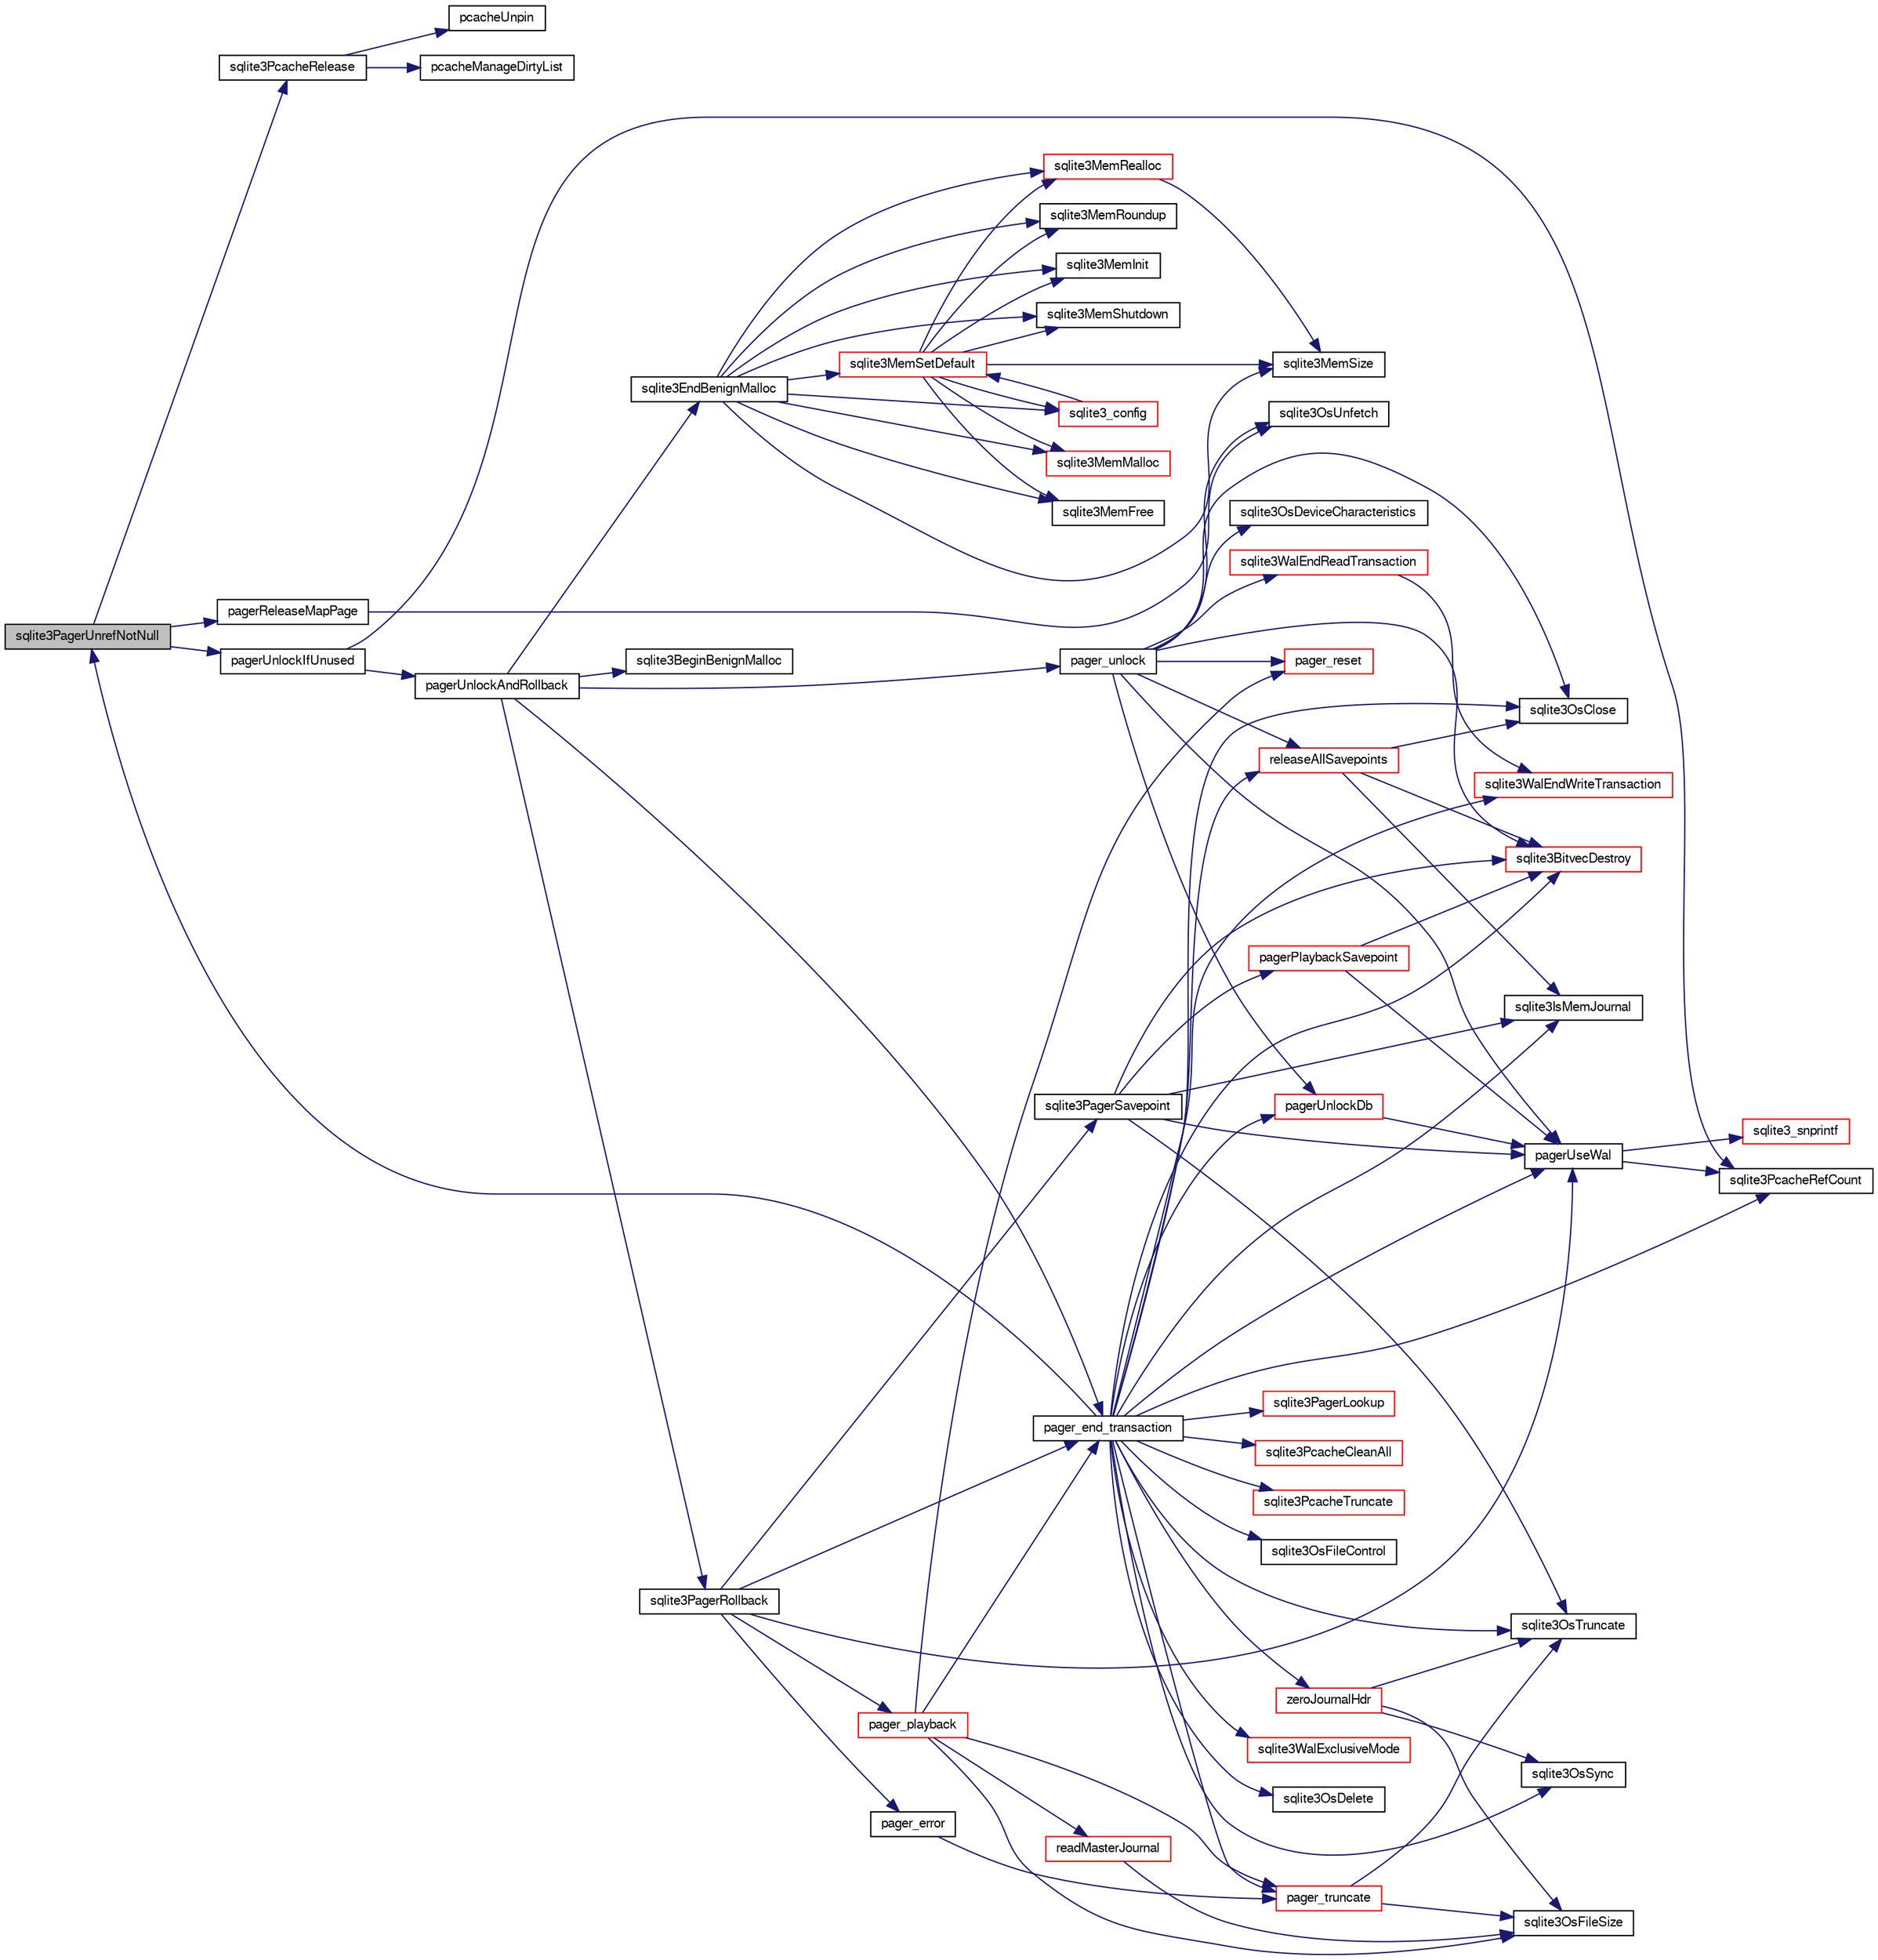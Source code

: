 digraph "sqlite3PagerUnrefNotNull"
{
  edge [fontname="FreeSans",fontsize="10",labelfontname="FreeSans",labelfontsize="10"];
  node [fontname="FreeSans",fontsize="10",shape=record];
  rankdir="LR";
  Node642111 [label="sqlite3PagerUnrefNotNull",height=0.2,width=0.4,color="black", fillcolor="grey75", style="filled", fontcolor="black"];
  Node642111 -> Node642112 [color="midnightblue",fontsize="10",style="solid",fontname="FreeSans"];
  Node642112 [label="pagerReleaseMapPage",height=0.2,width=0.4,color="black", fillcolor="white", style="filled",URL="$sqlite3_8c.html#aefa288f9febba49488ab634f8b0d5f6d"];
  Node642112 -> Node642113 [color="midnightblue",fontsize="10",style="solid",fontname="FreeSans"];
  Node642113 [label="sqlite3OsUnfetch",height=0.2,width=0.4,color="black", fillcolor="white", style="filled",URL="$sqlite3_8c.html#abc0da72cb8b8989cf8708b572fe5fef4"];
  Node642111 -> Node642114 [color="midnightblue",fontsize="10",style="solid",fontname="FreeSans"];
  Node642114 [label="sqlite3PcacheRelease",height=0.2,width=0.4,color="black", fillcolor="white", style="filled",URL="$sqlite3_8c.html#ad07fc7a8130ad1e77861f345084b1b83"];
  Node642114 -> Node642115 [color="midnightblue",fontsize="10",style="solid",fontname="FreeSans"];
  Node642115 [label="pcacheUnpin",height=0.2,width=0.4,color="black", fillcolor="white", style="filled",URL="$sqlite3_8c.html#a76530dde0f26366c0614d713daf9859c"];
  Node642114 -> Node642116 [color="midnightblue",fontsize="10",style="solid",fontname="FreeSans"];
  Node642116 [label="pcacheManageDirtyList",height=0.2,width=0.4,color="black", fillcolor="white", style="filled",URL="$sqlite3_8c.html#aae9bc2ddff700c30e5f9c80d531d6acc"];
  Node642111 -> Node642117 [color="midnightblue",fontsize="10",style="solid",fontname="FreeSans"];
  Node642117 [label="pagerUnlockIfUnused",height=0.2,width=0.4,color="black", fillcolor="white", style="filled",URL="$sqlite3_8c.html#abf547f4276efb6f10262f7fde1e4d065"];
  Node642117 -> Node642118 [color="midnightblue",fontsize="10",style="solid",fontname="FreeSans"];
  Node642118 [label="sqlite3PcacheRefCount",height=0.2,width=0.4,color="black", fillcolor="white", style="filled",URL="$sqlite3_8c.html#adee2536d23ec9628e0883ccab03b3429"];
  Node642117 -> Node642119 [color="midnightblue",fontsize="10",style="solid",fontname="FreeSans"];
  Node642119 [label="pagerUnlockAndRollback",height=0.2,width=0.4,color="black", fillcolor="white", style="filled",URL="$sqlite3_8c.html#a02d96b7bf62c3b13ba905d168914518c"];
  Node642119 -> Node642120 [color="midnightblue",fontsize="10",style="solid",fontname="FreeSans"];
  Node642120 [label="sqlite3BeginBenignMalloc",height=0.2,width=0.4,color="black", fillcolor="white", style="filled",URL="$sqlite3_8c.html#a3344c0e2b1b6df701a1cb326602fac14"];
  Node642119 -> Node642121 [color="midnightblue",fontsize="10",style="solid",fontname="FreeSans"];
  Node642121 [label="sqlite3PagerRollback",height=0.2,width=0.4,color="black", fillcolor="white", style="filled",URL="$sqlite3_8c.html#afdd2ecbb97b7a716892ff6bd10c7dfd0"];
  Node642121 -> Node642122 [color="midnightblue",fontsize="10",style="solid",fontname="FreeSans"];
  Node642122 [label="pagerUseWal",height=0.2,width=0.4,color="black", fillcolor="white", style="filled",URL="$sqlite3_8c.html#a31def80bfe1de9284d635ba190a5eb68"];
  Node642122 -> Node642118 [color="midnightblue",fontsize="10",style="solid",fontname="FreeSans"];
  Node642122 -> Node642123 [color="midnightblue",fontsize="10",style="solid",fontname="FreeSans"];
  Node642123 [label="sqlite3_snprintf",height=0.2,width=0.4,color="red", fillcolor="white", style="filled",URL="$sqlite3_8c.html#aa2695a752e971577f5784122f2013c40"];
  Node642121 -> Node642404 [color="midnightblue",fontsize="10",style="solid",fontname="FreeSans"];
  Node642404 [label="sqlite3PagerSavepoint",height=0.2,width=0.4,color="black", fillcolor="white", style="filled",URL="$sqlite3_8c.html#a8b5f1920b6a8b564a47e243868f2c8d4"];
  Node642404 -> Node642405 [color="midnightblue",fontsize="10",style="solid",fontname="FreeSans"];
  Node642405 [label="sqlite3BitvecDestroy",height=0.2,width=0.4,color="red", fillcolor="white", style="filled",URL="$sqlite3_8c.html#ab732400d8022b48df1b7b3ee41be045d"];
  Node642404 -> Node642406 [color="midnightblue",fontsize="10",style="solid",fontname="FreeSans"];
  Node642406 [label="sqlite3IsMemJournal",height=0.2,width=0.4,color="black", fillcolor="white", style="filled",URL="$sqlite3_8c.html#a237bb8682b84ed24be164d4c57465182"];
  Node642404 -> Node642407 [color="midnightblue",fontsize="10",style="solid",fontname="FreeSans"];
  Node642407 [label="sqlite3OsTruncate",height=0.2,width=0.4,color="black", fillcolor="white", style="filled",URL="$sqlite3_8c.html#ab14e17fc93b09d52b42c433c47eb3b68"];
  Node642404 -> Node642122 [color="midnightblue",fontsize="10",style="solid",fontname="FreeSans"];
  Node642404 -> Node642408 [color="midnightblue",fontsize="10",style="solid",fontname="FreeSans"];
  Node642408 [label="pagerPlaybackSavepoint",height=0.2,width=0.4,color="red", fillcolor="white", style="filled",URL="$sqlite3_8c.html#aedf76c3b6661c4244cc3e2c5464fd12e"];
  Node642408 -> Node642122 [color="midnightblue",fontsize="10",style="solid",fontname="FreeSans"];
  Node642408 -> Node642405 [color="midnightblue",fontsize="10",style="solid",fontname="FreeSans"];
  Node642121 -> Node642500 [color="midnightblue",fontsize="10",style="solid",fontname="FreeSans"];
  Node642500 [label="pager_end_transaction",height=0.2,width=0.4,color="black", fillcolor="white", style="filled",URL="$sqlite3_8c.html#a0814e2cfab386b1e3ba74528870339fe"];
  Node642500 -> Node642501 [color="midnightblue",fontsize="10",style="solid",fontname="FreeSans"];
  Node642501 [label="releaseAllSavepoints",height=0.2,width=0.4,color="red", fillcolor="white", style="filled",URL="$sqlite3_8c.html#ac0ec06e81b223a42295bd1a0182b1609"];
  Node642501 -> Node642405 [color="midnightblue",fontsize="10",style="solid",fontname="FreeSans"];
  Node642501 -> Node642406 [color="midnightblue",fontsize="10",style="solid",fontname="FreeSans"];
  Node642501 -> Node642502 [color="midnightblue",fontsize="10",style="solid",fontname="FreeSans"];
  Node642502 [label="sqlite3OsClose",height=0.2,width=0.4,color="black", fillcolor="white", style="filled",URL="$sqlite3_8c.html#aa5f0aeb27273a57c0523deaf48997533"];
  Node642500 -> Node642122 [color="midnightblue",fontsize="10",style="solid",fontname="FreeSans"];
  Node642500 -> Node642406 [color="midnightblue",fontsize="10",style="solid",fontname="FreeSans"];
  Node642500 -> Node642502 [color="midnightblue",fontsize="10",style="solid",fontname="FreeSans"];
  Node642500 -> Node642407 [color="midnightblue",fontsize="10",style="solid",fontname="FreeSans"];
  Node642500 -> Node642503 [color="midnightblue",fontsize="10",style="solid",fontname="FreeSans"];
  Node642503 [label="sqlite3OsSync",height=0.2,width=0.4,color="black", fillcolor="white", style="filled",URL="$sqlite3_8c.html#a3f01629ca3b49854944cecdd14dc3358"];
  Node642500 -> Node642504 [color="midnightblue",fontsize="10",style="solid",fontname="FreeSans"];
  Node642504 [label="zeroJournalHdr",height=0.2,width=0.4,color="red", fillcolor="white", style="filled",URL="$sqlite3_8c.html#a6e1592949a5e668f43f0ff5f5d08fe10"];
  Node642504 -> Node642407 [color="midnightblue",fontsize="10",style="solid",fontname="FreeSans"];
  Node642504 -> Node642503 [color="midnightblue",fontsize="10",style="solid",fontname="FreeSans"];
  Node642504 -> Node642458 [color="midnightblue",fontsize="10",style="solid",fontname="FreeSans"];
  Node642458 [label="sqlite3OsFileSize",height=0.2,width=0.4,color="black", fillcolor="white", style="filled",URL="$sqlite3_8c.html#a395914ef2826de6ed70e92b5d02887de"];
  Node642500 -> Node642505 [color="midnightblue",fontsize="10",style="solid",fontname="FreeSans"];
  Node642505 [label="sqlite3OsDelete",height=0.2,width=0.4,color="black", fillcolor="white", style="filled",URL="$sqlite3_8c.html#a576c2e542e46ddee19d10e75337039c0"];
  Node642500 -> Node642118 [color="midnightblue",fontsize="10",style="solid",fontname="FreeSans"];
  Node642500 -> Node642423 [color="midnightblue",fontsize="10",style="solid",fontname="FreeSans"];
  Node642423 [label="sqlite3PagerLookup",height=0.2,width=0.4,color="red", fillcolor="white", style="filled",URL="$sqlite3_8c.html#a1252ec03814f64eed236cfb21094cafd"];
  Node642500 -> Node642111 [color="midnightblue",fontsize="10",style="solid",fontname="FreeSans"];
  Node642500 -> Node642405 [color="midnightblue",fontsize="10",style="solid",fontname="FreeSans"];
  Node642500 -> Node642506 [color="midnightblue",fontsize="10",style="solid",fontname="FreeSans"];
  Node642506 [label="sqlite3PcacheCleanAll",height=0.2,width=0.4,color="red", fillcolor="white", style="filled",URL="$sqlite3_8c.html#a65aa4d4f73373a161a96fafe219b86a7"];
  Node642500 -> Node642462 [color="midnightblue",fontsize="10",style="solid",fontname="FreeSans"];
  Node642462 [label="sqlite3PcacheTruncate",height=0.2,width=0.4,color="red", fillcolor="white", style="filled",URL="$sqlite3_8c.html#aa25da46a83609c408a14977a087af782"];
  Node642500 -> Node642507 [color="midnightblue",fontsize="10",style="solid",fontname="FreeSans"];
  Node642507 [label="sqlite3WalEndWriteTransaction",height=0.2,width=0.4,color="red", fillcolor="white", style="filled",URL="$sqlite3_8c.html#a0ae58a14b40600fb21130cc4d595acc9"];
  Node642500 -> Node642510 [color="midnightblue",fontsize="10",style="solid",fontname="FreeSans"];
  Node642510 [label="pager_truncate",height=0.2,width=0.4,color="red", fillcolor="white", style="filled",URL="$sqlite3_8c.html#aa0700caa408442673a3ede3bb04b1f0b"];
  Node642510 -> Node642458 [color="midnightblue",fontsize="10",style="solid",fontname="FreeSans"];
  Node642510 -> Node642407 [color="midnightblue",fontsize="10",style="solid",fontname="FreeSans"];
  Node642500 -> Node642476 [color="midnightblue",fontsize="10",style="solid",fontname="FreeSans"];
  Node642476 [label="sqlite3OsFileControl",height=0.2,width=0.4,color="black", fillcolor="white", style="filled",URL="$sqlite3_8c.html#aa8dad928f8e52b454c6d82bd2fe5c3fc"];
  Node642500 -> Node642511 [color="midnightblue",fontsize="10",style="solid",fontname="FreeSans"];
  Node642511 [label="sqlite3WalExclusiveMode",height=0.2,width=0.4,color="red", fillcolor="white", style="filled",URL="$sqlite3_8c.html#a1ca342ad565c5ae8dd3685e3aa0b731e"];
  Node642500 -> Node642514 [color="midnightblue",fontsize="10",style="solid",fontname="FreeSans"];
  Node642514 [label="pagerUnlockDb",height=0.2,width=0.4,color="red", fillcolor="white", style="filled",URL="$sqlite3_8c.html#a8ac54f19421c76b5045a40b42d282c32"];
  Node642514 -> Node642122 [color="midnightblue",fontsize="10",style="solid",fontname="FreeSans"];
  Node642121 -> Node642516 [color="midnightblue",fontsize="10",style="solid",fontname="FreeSans"];
  Node642516 [label="pager_playback",height=0.2,width=0.4,color="red", fillcolor="white", style="filled",URL="$sqlite3_8c.html#a9d9a750a9fc76eb4b668c8a16b164a65"];
  Node642516 -> Node642458 [color="midnightblue",fontsize="10",style="solid",fontname="FreeSans"];
  Node642516 -> Node642517 [color="midnightblue",fontsize="10",style="solid",fontname="FreeSans"];
  Node642517 [label="readMasterJournal",height=0.2,width=0.4,color="red", fillcolor="white", style="filled",URL="$sqlite3_8c.html#a9f7dd04609394d281f69682034ea0b61"];
  Node642517 -> Node642458 [color="midnightblue",fontsize="10",style="solid",fontname="FreeSans"];
  Node642516 -> Node642510 [color="midnightblue",fontsize="10",style="solid",fontname="FreeSans"];
  Node642516 -> Node642460 [color="midnightblue",fontsize="10",style="solid",fontname="FreeSans"];
  Node642460 [label="pager_reset",height=0.2,width=0.4,color="red", fillcolor="white", style="filled",URL="$sqlite3_8c.html#a80434ecc2e0b58eea05c79b1690be582"];
  Node642516 -> Node642500 [color="midnightblue",fontsize="10",style="solid",fontname="FreeSans"];
  Node642121 -> Node642524 [color="midnightblue",fontsize="10",style="solid",fontname="FreeSans"];
  Node642524 [label="pager_error",height=0.2,width=0.4,color="black", fillcolor="white", style="filled",URL="$sqlite3_8c.html#ac15e13c61047b37098e21115614ddd22"];
  Node642524 -> Node642510 [color="midnightblue",fontsize="10",style="solid",fontname="FreeSans"];
  Node642119 -> Node642198 [color="midnightblue",fontsize="10",style="solid",fontname="FreeSans"];
  Node642198 [label="sqlite3EndBenignMalloc",height=0.2,width=0.4,color="black", fillcolor="white", style="filled",URL="$sqlite3_8c.html#a4582127cc64d483dc66c7acf9d8d8fbb"];
  Node642198 -> Node642173 [color="midnightblue",fontsize="10",style="solid",fontname="FreeSans"];
  Node642173 [label="sqlite3MemMalloc",height=0.2,width=0.4,color="red", fillcolor="white", style="filled",URL="$sqlite3_8c.html#a53157f1a669f949332f44ca9f15c0a43"];
  Node642198 -> Node642178 [color="midnightblue",fontsize="10",style="solid",fontname="FreeSans"];
  Node642178 [label="sqlite3MemFree",height=0.2,width=0.4,color="black", fillcolor="white", style="filled",URL="$sqlite3_8c.html#a4198492989c7a427e3d704c06058850a"];
  Node642198 -> Node642179 [color="midnightblue",fontsize="10",style="solid",fontname="FreeSans"];
  Node642179 [label="sqlite3MemRealloc",height=0.2,width=0.4,color="red", fillcolor="white", style="filled",URL="$sqlite3_8c.html#addd043cc5742c3b0cf536763cd4e6948"];
  Node642179 -> Node642180 [color="midnightblue",fontsize="10",style="solid",fontname="FreeSans"];
  Node642180 [label="sqlite3MemSize",height=0.2,width=0.4,color="black", fillcolor="white", style="filled",URL="$sqlite3_8c.html#a564962938d56643e999de431c190f937"];
  Node642198 -> Node642180 [color="midnightblue",fontsize="10",style="solid",fontname="FreeSans"];
  Node642198 -> Node642181 [color="midnightblue",fontsize="10",style="solid",fontname="FreeSans"];
  Node642181 [label="sqlite3MemRoundup",height=0.2,width=0.4,color="black", fillcolor="white", style="filled",URL="$sqlite3_8c.html#ac9d66a2d2d224dfafcf6a49d48436ddc"];
  Node642198 -> Node642182 [color="midnightblue",fontsize="10",style="solid",fontname="FreeSans"];
  Node642182 [label="sqlite3MemInit",height=0.2,width=0.4,color="black", fillcolor="white", style="filled",URL="$sqlite3_8c.html#a1ec61c1becf036ba7fcb571ae51300af"];
  Node642198 -> Node642183 [color="midnightblue",fontsize="10",style="solid",fontname="FreeSans"];
  Node642183 [label="sqlite3MemShutdown",height=0.2,width=0.4,color="black", fillcolor="white", style="filled",URL="$sqlite3_8c.html#a934531b3f7c4743196f453ce6db028dc"];
  Node642198 -> Node642172 [color="midnightblue",fontsize="10",style="solid",fontname="FreeSans"];
  Node642172 [label="sqlite3MemSetDefault",height=0.2,width=0.4,color="red", fillcolor="white", style="filled",URL="$sqlite3_8c.html#a162fbfd727e92c5f8f72625b5ff62549"];
  Node642172 -> Node642173 [color="midnightblue",fontsize="10",style="solid",fontname="FreeSans"];
  Node642172 -> Node642178 [color="midnightblue",fontsize="10",style="solid",fontname="FreeSans"];
  Node642172 -> Node642179 [color="midnightblue",fontsize="10",style="solid",fontname="FreeSans"];
  Node642172 -> Node642180 [color="midnightblue",fontsize="10",style="solid",fontname="FreeSans"];
  Node642172 -> Node642181 [color="midnightblue",fontsize="10",style="solid",fontname="FreeSans"];
  Node642172 -> Node642182 [color="midnightblue",fontsize="10",style="solid",fontname="FreeSans"];
  Node642172 -> Node642183 [color="midnightblue",fontsize="10",style="solid",fontname="FreeSans"];
  Node642172 -> Node642184 [color="midnightblue",fontsize="10",style="solid",fontname="FreeSans"];
  Node642184 [label="sqlite3_config",height=0.2,width=0.4,color="red", fillcolor="white", style="filled",URL="$sqlite3_8c.html#a74ad420b6f26bc06a04ff6ecec8a8c91"];
  Node642184 -> Node642172 [color="midnightblue",fontsize="10",style="solid",fontname="FreeSans"];
  Node642198 -> Node642184 [color="midnightblue",fontsize="10",style="solid",fontname="FreeSans"];
  Node642119 -> Node642500 [color="midnightblue",fontsize="10",style="solid",fontname="FreeSans"];
  Node642119 -> Node642525 [color="midnightblue",fontsize="10",style="solid",fontname="FreeSans"];
  Node642525 [label="pager_unlock",height=0.2,width=0.4,color="black", fillcolor="white", style="filled",URL="$sqlite3_8c.html#a5b54bd09bd76fa68eb6310fbf9bbaf20"];
  Node642525 -> Node642405 [color="midnightblue",fontsize="10",style="solid",fontname="FreeSans"];
  Node642525 -> Node642501 [color="midnightblue",fontsize="10",style="solid",fontname="FreeSans"];
  Node642525 -> Node642122 [color="midnightblue",fontsize="10",style="solid",fontname="FreeSans"];
  Node642525 -> Node642526 [color="midnightblue",fontsize="10",style="solid",fontname="FreeSans"];
  Node642526 [label="sqlite3WalEndReadTransaction",height=0.2,width=0.4,color="red", fillcolor="white", style="filled",URL="$sqlite3_8c.html#a2d0ec4393370b11b4db7d9836d38eb40"];
  Node642526 -> Node642507 [color="midnightblue",fontsize="10",style="solid",fontname="FreeSans"];
  Node642525 -> Node642480 [color="midnightblue",fontsize="10",style="solid",fontname="FreeSans"];
  Node642480 [label="sqlite3OsDeviceCharacteristics",height=0.2,width=0.4,color="black", fillcolor="white", style="filled",URL="$sqlite3_8c.html#a251e030ce1bd2e552bc2dd66b1ac36d0"];
  Node642525 -> Node642502 [color="midnightblue",fontsize="10",style="solid",fontname="FreeSans"];
  Node642525 -> Node642514 [color="midnightblue",fontsize="10",style="solid",fontname="FreeSans"];
  Node642525 -> Node642460 [color="midnightblue",fontsize="10",style="solid",fontname="FreeSans"];
  Node642525 -> Node642113 [color="midnightblue",fontsize="10",style="solid",fontname="FreeSans"];
}
